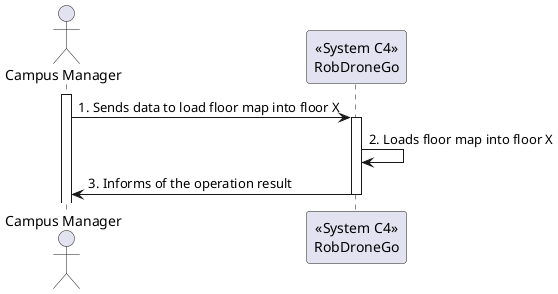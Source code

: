 'https://plantuml.com/sequence-diagram
' As a campus manager, I want to load a floor map.
@startuml US230_LoadFloorMap_1
actor "Campus Manager" as CM
participant "<<System C4>>\nRobDroneGo" as RDG

activate CM

CM -> RDG: 1. Sends data to load floor map into floor X
activate RDG
RDG -> RDG: 2. Loads floor map into floor X
RDG -> CM: 3. Informs of the operation result
deactivate RDG

@enduml